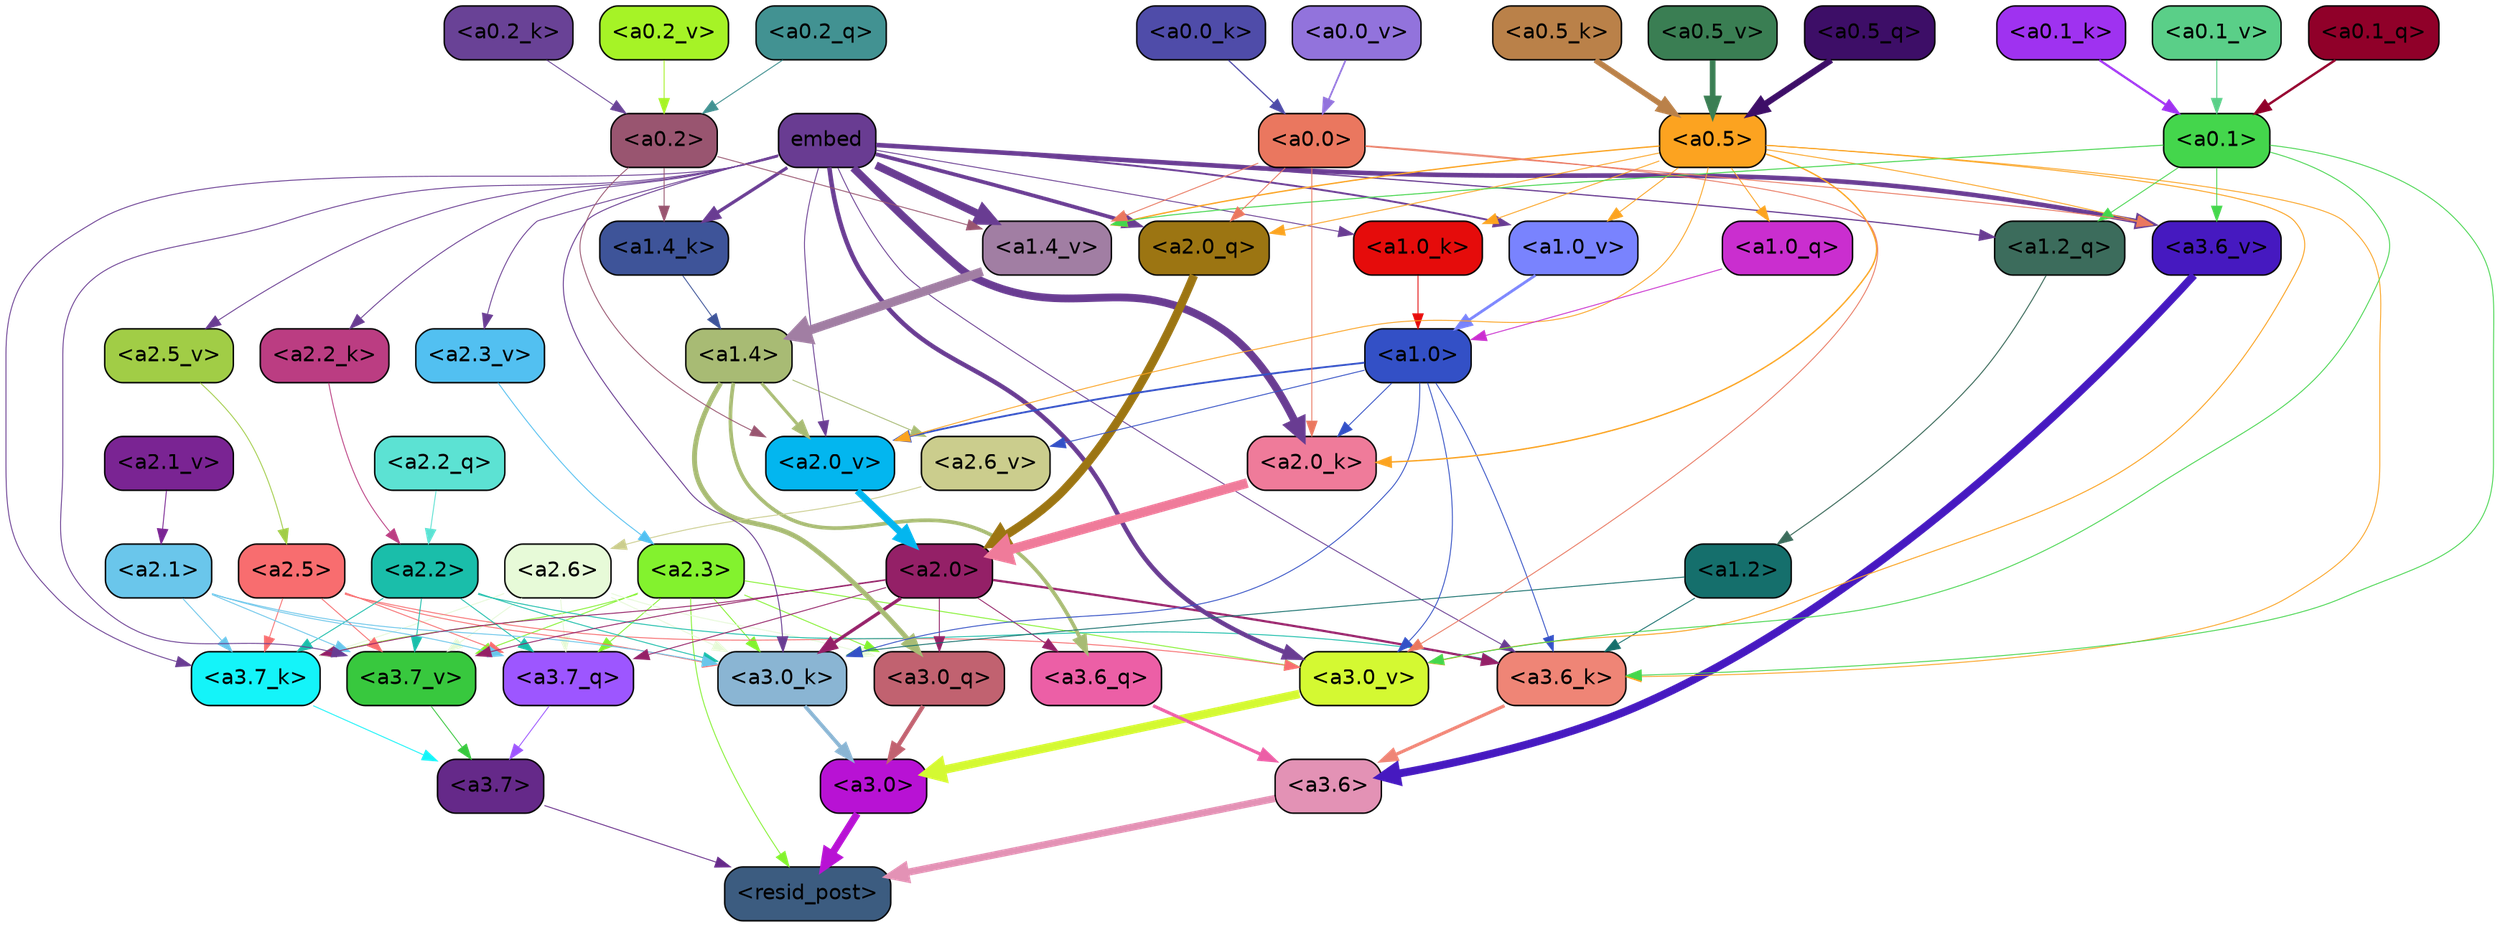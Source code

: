strict digraph "" {
	graph [bgcolor=transparent,
		layout=dot,
		overlap=false,
		splines=true
	];
	"<a3.7>"	[color=black,
		fillcolor="#652989",
		fontname=Helvetica,
		shape=box,
		style="filled, rounded"];
	"<resid_post>"	[color=black,
		fillcolor="#3c5c80",
		fontname=Helvetica,
		shape=box,
		style="filled, rounded"];
	"<a3.7>" -> "<resid_post>"	[color="#652989",
		penwidth=0.6];
	"<a3.6>"	[color=black,
		fillcolor="#e392b5",
		fontname=Helvetica,
		shape=box,
		style="filled, rounded"];
	"<a3.6>" -> "<resid_post>"	[color="#e392b5",
		penwidth=4.7534414529800415];
	"<a3.0>"	[color=black,
		fillcolor="#b812d4",
		fontname=Helvetica,
		shape=box,
		style="filled, rounded"];
	"<a3.0>" -> "<resid_post>"	[color="#b812d4",
		penwidth=4.898576855659485];
	"<a2.3>"	[color=black,
		fillcolor="#83f22e",
		fontname=Helvetica,
		shape=box,
		style="filled, rounded"];
	"<a2.3>" -> "<resid_post>"	[color="#83f22e",
		penwidth=0.6];
	"<a3.7_q>"	[color=black,
		fillcolor="#9d56ff",
		fontname=Helvetica,
		shape=box,
		style="filled, rounded"];
	"<a2.3>" -> "<a3.7_q>"	[color="#83f22e",
		penwidth=0.6];
	"<a3.0_q>"	[color=black,
		fillcolor="#c16270",
		fontname=Helvetica,
		shape=box,
		style="filled, rounded"];
	"<a2.3>" -> "<a3.0_q>"	[color="#83f22e",
		penwidth=0.6];
	"<a3.7_k>"	[color=black,
		fillcolor="#14f4f9",
		fontname=Helvetica,
		shape=box,
		style="filled, rounded"];
	"<a2.3>" -> "<a3.7_k>"	[color="#83f22e",
		penwidth=0.6];
	"<a3.0_k>"	[color=black,
		fillcolor="#8ab5d3",
		fontname=Helvetica,
		shape=box,
		style="filled, rounded"];
	"<a2.3>" -> "<a3.0_k>"	[color="#83f22e",
		penwidth=0.6];
	"<a3.7_v>"	[color=black,
		fillcolor="#38c83e",
		fontname=Helvetica,
		shape=box,
		style="filled, rounded"];
	"<a2.3>" -> "<a3.7_v>"	[color="#83f22e",
		penwidth=0.6];
	"<a3.0_v>"	[color=black,
		fillcolor="#d4f932",
		fontname=Helvetica,
		shape=box,
		style="filled, rounded"];
	"<a2.3>" -> "<a3.0_v>"	[color="#83f22e",
		penwidth=0.6];
	"<a3.7_q>" -> "<a3.7>"	[color="#9d56ff",
		penwidth=0.6];
	"<a3.6_q>"	[color=black,
		fillcolor="#ec5fa6",
		fontname=Helvetica,
		shape=box,
		style="filled, rounded"];
	"<a3.6_q>" -> "<a3.6>"	[color="#ec5fa6",
		penwidth=2.160832464694977];
	"<a3.0_q>" -> "<a3.0>"	[color="#c16270",
		penwidth=2.870753765106201];
	"<a3.7_k>" -> "<a3.7>"	[color="#14f4f9",
		penwidth=0.6];
	"<a3.6_k>"	[color=black,
		fillcolor="#ef8576",
		fontname=Helvetica,
		shape=box,
		style="filled, rounded"];
	"<a3.6_k>" -> "<a3.6>"	[color="#ef8576",
		penwidth=2.13908451795578];
	"<a3.0_k>" -> "<a3.0>"	[color="#8ab5d3",
		penwidth=2.520303964614868];
	"<a3.7_v>" -> "<a3.7>"	[color="#38c83e",
		penwidth=0.6];
	"<a3.6_v>"	[color=black,
		fillcolor="#4619c0",
		fontname=Helvetica,
		shape=box,
		style="filled, rounded"];
	"<a3.6_v>" -> "<a3.6>"	[color="#4619c0",
		penwidth=5.297133803367615];
	"<a3.0_v>" -> "<a3.0>"	[color="#d4f932",
		penwidth=5.680712580680847];
	"<a2.6>"	[color=black,
		fillcolor="#e7fad8",
		fontname=Helvetica,
		shape=box,
		style="filled, rounded"];
	"<a2.6>" -> "<a3.7_q>"	[color="#e7fad8",
		penwidth=0.6];
	"<a2.6>" -> "<a3.0_q>"	[color="#e7fad8",
		penwidth=0.6];
	"<a2.6>" -> "<a3.7_k>"	[color="#e7fad8",
		penwidth=0.6];
	"<a2.6>" -> "<a3.0_k>"	[color="#e7fad8",
		penwidth=0.6];
	"<a2.6>" -> "<a3.7_v>"	[color="#e7fad8",
		penwidth=0.6];
	"<a2.5>"	[color=black,
		fillcolor="#f86d6f",
		fontname=Helvetica,
		shape=box,
		style="filled, rounded"];
	"<a2.5>" -> "<a3.7_q>"	[color="#f86d6f",
		penwidth=0.6];
	"<a2.5>" -> "<a3.7_k>"	[color="#f86d6f",
		penwidth=0.6];
	"<a2.5>" -> "<a3.0_k>"	[color="#f86d6f",
		penwidth=0.6];
	"<a2.5>" -> "<a3.7_v>"	[color="#f86d6f",
		penwidth=0.6];
	"<a2.5>" -> "<a3.0_v>"	[color="#f86d6f",
		penwidth=0.6];
	"<a2.2>"	[color=black,
		fillcolor="#1abeaa",
		fontname=Helvetica,
		shape=box,
		style="filled, rounded"];
	"<a2.2>" -> "<a3.7_q>"	[color="#1abeaa",
		penwidth=0.6];
	"<a2.2>" -> "<a3.7_k>"	[color="#1abeaa",
		penwidth=0.6];
	"<a2.2>" -> "<a3.6_k>"	[color="#1abeaa",
		penwidth=0.6];
	"<a2.2>" -> "<a3.0_k>"	[color="#1abeaa",
		penwidth=0.6];
	"<a2.2>" -> "<a3.7_v>"	[color="#1abeaa",
		penwidth=0.6];
	"<a2.1>"	[color=black,
		fillcolor="#6ac6eb",
		fontname=Helvetica,
		shape=box,
		style="filled, rounded"];
	"<a2.1>" -> "<a3.7_q>"	[color="#6ac6eb",
		penwidth=0.6];
	"<a2.1>" -> "<a3.7_k>"	[color="#6ac6eb",
		penwidth=0.6];
	"<a2.1>" -> "<a3.0_k>"	[color="#6ac6eb",
		penwidth=0.6];
	"<a2.1>" -> "<a3.7_v>"	[color="#6ac6eb",
		penwidth=0.6];
	"<a2.0>"	[color=black,
		fillcolor="#942067",
		fontname=Helvetica,
		shape=box,
		style="filled, rounded"];
	"<a2.0>" -> "<a3.7_q>"	[color="#942067",
		penwidth=0.6];
	"<a2.0>" -> "<a3.6_q>"	[color="#942067",
		penwidth=0.6];
	"<a2.0>" -> "<a3.0_q>"	[color="#942067",
		penwidth=0.6];
	"<a2.0>" -> "<a3.7_k>"	[color="#942067",
		penwidth=0.6];
	"<a2.0>" -> "<a3.6_k>"	[color="#942067",
		penwidth=1.4957321882247925];
	"<a2.0>" -> "<a3.0_k>"	[color="#942067",
		penwidth=2.18752121925354];
	"<a2.0>" -> "<a3.7_v>"	[color="#942067",
		penwidth=0.6];
	"<a1.4>"	[color=black,
		fillcolor="#a8bb74",
		fontname=Helvetica,
		shape=box,
		style="filled, rounded"];
	"<a1.4>" -> "<a3.6_q>"	[color="#a8bb74",
		penwidth=2.4829938411712646];
	"<a1.4>" -> "<a3.0_q>"	[color="#a8bb74",
		penwidth=3.299744725227356];
	"<a2.6_v>"	[color=black,
		fillcolor="#cbcd8d",
		fontname=Helvetica,
		shape=box,
		style="filled, rounded"];
	"<a1.4>" -> "<a2.6_v>"	[color="#a8bb74",
		penwidth=0.6];
	"<a2.0_v>"	[color=black,
		fillcolor="#03b6ef",
		fontname=Helvetica,
		shape=box,
		style="filled, rounded"];
	"<a1.4>" -> "<a2.0_v>"	[color="#a8bb74",
		penwidth=2.092592429369688];
	embed	[color=black,
		fillcolor="#693c92",
		fontname=Helvetica,
		shape=box,
		style="filled, rounded"];
	embed -> "<a3.7_k>"	[color="#693c92",
		penwidth=0.6];
	embed -> "<a3.6_k>"	[color="#693c92",
		penwidth=0.6];
	embed -> "<a3.0_k>"	[color="#693c92",
		penwidth=0.6394047290086746];
	embed -> "<a3.7_v>"	[color="#693c92",
		penwidth=0.6];
	embed -> "<a3.6_v>"	[color="#693c92",
		penwidth=3.067279100418091];
	embed -> "<a3.0_v>"	[color="#693c92",
		penwidth=3.0212591886520386];
	"<a2.0_q>"	[color=black,
		fillcolor="#9c7512",
		fontname=Helvetica,
		shape=box,
		style="filled, rounded"];
	embed -> "<a2.0_q>"	[color="#693c92",
		penwidth=2.5355080366134644];
	"<a2.2_k>"	[color=black,
		fillcolor="#bb3d82",
		fontname=Helvetica,
		shape=box,
		style="filled, rounded"];
	embed -> "<a2.2_k>"	[color="#693c92",
		penwidth=0.6];
	"<a2.0_k>"	[color=black,
		fillcolor="#ef7b9a",
		fontname=Helvetica,
		shape=box,
		style="filled, rounded"];
	embed -> "<a2.0_k>"	[color="#693c92",
		penwidth=5.2180726528167725];
	"<a2.5_v>"	[color=black,
		fillcolor="#a1cd46",
		fontname=Helvetica,
		shape=box,
		style="filled, rounded"];
	embed -> "<a2.5_v>"	[color="#693c92",
		penwidth=0.6];
	"<a2.3_v>"	[color=black,
		fillcolor="#52c0f1",
		fontname=Helvetica,
		shape=box,
		style="filled, rounded"];
	embed -> "<a2.3_v>"	[color="#693c92",
		penwidth=0.6];
	embed -> "<a2.0_v>"	[color="#693c92",
		penwidth=0.6];
	"<a1.2_q>"	[color=black,
		fillcolor="#3c6c5c",
		fontname=Helvetica,
		shape=box,
		style="filled, rounded"];
	embed -> "<a1.2_q>"	[color="#693c92",
		penwidth=0.8094894886016846];
	"<a1.4_k>"	[color=black,
		fillcolor="#3e5499",
		fontname=Helvetica,
		shape=box,
		style="filled, rounded"];
	embed -> "<a1.4_k>"	[color="#693c92",
		penwidth=2.1732678413391113];
	"<a1.0_k>"	[color=black,
		fillcolor="#e50c0b",
		fontname=Helvetica,
		shape=box,
		style="filled, rounded"];
	embed -> "<a1.0_k>"	[color="#693c92",
		penwidth=0.6];
	"<a1.4_v>"	[color=black,
		fillcolor="#a17ea3",
		fontname=Helvetica,
		shape=box,
		style="filled, rounded"];
	embed -> "<a1.4_v>"	[color="#693c92",
		penwidth=5.162249565124512];
	"<a1.0_v>"	[color=black,
		fillcolor="#7983fe",
		fontname=Helvetica,
		shape=box,
		style="filled, rounded"];
	embed -> "<a1.0_v>"	[color="#693c92",
		penwidth=1.26457279920578];
	"<a1.2>"	[color=black,
		fillcolor="#156f6c",
		fontname=Helvetica,
		shape=box,
		style="filled, rounded"];
	"<a1.2>" -> "<a3.6_k>"	[color="#156f6c",
		penwidth=0.6];
	"<a1.2>" -> "<a3.0_k>"	[color="#156f6c",
		penwidth=0.6];
	"<a1.0>"	[color=black,
		fillcolor="#3350c6",
		fontname=Helvetica,
		shape=box,
		style="filled, rounded"];
	"<a1.0>" -> "<a3.6_k>"	[color="#3350c6",
		penwidth=0.6];
	"<a1.0>" -> "<a3.0_k>"	[color="#3350c6",
		penwidth=0.6];
	"<a1.0>" -> "<a3.0_v>"	[color="#3350c6",
		penwidth=0.6];
	"<a1.0>" -> "<a2.0_k>"	[color="#3350c6",
		penwidth=0.6];
	"<a1.0>" -> "<a2.6_v>"	[color="#3350c6",
		penwidth=0.6];
	"<a1.0>" -> "<a2.0_v>"	[color="#3350c6",
		penwidth=1.2132605910301208];
	"<a0.5>"	[color=black,
		fillcolor="#fca320",
		fontname=Helvetica,
		shape=box,
		style="filled, rounded"];
	"<a0.5>" -> "<a3.6_k>"	[color="#fca320",
		penwidth=0.6];
	"<a0.5>" -> "<a3.6_v>"	[color="#fca320",
		penwidth=0.6];
	"<a0.5>" -> "<a3.0_v>"	[color="#fca320",
		penwidth=0.648682102560997];
	"<a0.5>" -> "<a2.0_q>"	[color="#fca320",
		penwidth=0.6];
	"<a0.5>" -> "<a2.0_k>"	[color="#fca320",
		penwidth=0.9236047863960266];
	"<a0.5>" -> "<a2.0_v>"	[color="#fca320",
		penwidth=0.6];
	"<a1.0_q>"	[color=black,
		fillcolor="#ca2ecf",
		fontname=Helvetica,
		shape=box,
		style="filled, rounded"];
	"<a0.5>" -> "<a1.0_q>"	[color="#fca320",
		penwidth=0.6];
	"<a0.5>" -> "<a1.0_k>"	[color="#fca320",
		penwidth=0.6];
	"<a0.5>" -> "<a1.4_v>"	[color="#fca320",
		penwidth=0.8783596754074097];
	"<a0.5>" -> "<a1.0_v>"	[color="#fca320",
		penwidth=0.6];
	"<a0.1>"	[color=black,
		fillcolor="#44d64c",
		fontname=Helvetica,
		shape=box,
		style="filled, rounded"];
	"<a0.1>" -> "<a3.6_k>"	[color="#44d64c",
		penwidth=0.6];
	"<a0.1>" -> "<a3.6_v>"	[color="#44d64c",
		penwidth=0.6];
	"<a0.1>" -> "<a3.0_v>"	[color="#44d64c",
		penwidth=0.6];
	"<a0.1>" -> "<a1.2_q>"	[color="#44d64c",
		penwidth=0.6];
	"<a0.1>" -> "<a1.4_v>"	[color="#44d64c",
		penwidth=0.6490728855133057];
	"<a0.0>"	[color=black,
		fillcolor="#ea775f",
		fontname=Helvetica,
		shape=box,
		style="filled, rounded"];
	"<a0.0>" -> "<a3.6_v>"	[color="#ea775f",
		penwidth=0.6];
	"<a0.0>" -> "<a3.0_v>"	[color="#ea775f",
		penwidth=0.6];
	"<a0.0>" -> "<a2.0_q>"	[color="#ea775f",
		penwidth=0.6];
	"<a0.0>" -> "<a2.0_k>"	[color="#ea775f",
		penwidth=0.6];
	"<a0.0>" -> "<a1.4_v>"	[color="#ea775f",
		penwidth=0.6];
	"<a2.2_q>"	[color=black,
		fillcolor="#5ce2d3",
		fontname=Helvetica,
		shape=box,
		style="filled, rounded"];
	"<a2.2_q>" -> "<a2.2>"	[color="#5ce2d3",
		penwidth=0.6];
	"<a2.0_q>" -> "<a2.0>"	[color="#9c7512",
		penwidth=5.681910276412964];
	"<a2.2_k>" -> "<a2.2>"	[color="#bb3d82",
		penwidth=0.6];
	"<a2.0_k>" -> "<a2.0>"	[color="#ef7b9a",
		penwidth=6.447777509689331];
	"<a2.6_v>" -> "<a2.6>"	[color="#cbcd8d",
		penwidth=0.6];
	"<a2.5_v>" -> "<a2.5>"	[color="#a1cd46",
		penwidth=0.6];
	"<a2.3_v>" -> "<a2.3>"	[color="#52c0f1",
		penwidth=0.6];
	"<a2.1_v>"	[color=black,
		fillcolor="#7a2493",
		fontname=Helvetica,
		shape=box,
		style="filled, rounded"];
	"<a2.1_v>" -> "<a2.1>"	[color="#7a2493",
		penwidth=0.6];
	"<a2.0_v>" -> "<a2.0>"	[color="#03b6ef",
		penwidth=4.5695202350616455];
	"<a0.2>"	[color=black,
		fillcolor="#995570",
		fontname=Helvetica,
		shape=box,
		style="filled, rounded"];
	"<a0.2>" -> "<a2.0_v>"	[color="#995570",
		penwidth=0.6];
	"<a0.2>" -> "<a1.4_k>"	[color="#995570",
		penwidth=0.6];
	"<a0.2>" -> "<a1.4_v>"	[color="#995570",
		penwidth=0.6];
	"<a1.2_q>" -> "<a1.2>"	[color="#3c6c5c",
		penwidth=0.6769798994064331];
	"<a1.0_q>" -> "<a1.0>"	[color="#ca2ecf",
		penwidth=0.6];
	"<a1.4_k>" -> "<a1.4>"	[color="#3e5499",
		penwidth=0.6];
	"<a1.0_k>" -> "<a1.0>"	[color="#e50c0b",
		penwidth=0.6];
	"<a1.4_v>" -> "<a1.4>"	[color="#a17ea3",
		penwidth=6.016597509384155];
	"<a1.0_v>" -> "<a1.0>"	[color="#7983fe",
		penwidth=1.8562973737716675];
	"<a0.5_q>"	[color=black,
		fillcolor="#3d0e67",
		fontname=Helvetica,
		shape=box,
		style="filled, rounded"];
	"<a0.5_q>" -> "<a0.5>"	[color="#3d0e67",
		penwidth=4.176325984299183];
	"<a0.2_q>"	[color=black,
		fillcolor="#429292",
		fontname=Helvetica,
		shape=box,
		style="filled, rounded"];
	"<a0.2_q>" -> "<a0.2>"	[color="#429292",
		penwidth=0.6484866142272949];
	"<a0.1_q>"	[color=black,
		fillcolor="#900029",
		fontname=Helvetica,
		shape=box,
		style="filled, rounded"];
	"<a0.1_q>" -> "<a0.1>"	[color="#900029",
		penwidth=1.571044921875];
	"<a0.5_k>"	[color=black,
		fillcolor="#ba8149",
		fontname=Helvetica,
		shape=box,
		style="filled, rounded"];
	"<a0.5_k>" -> "<a0.5>"	[color="#ba8149",
		penwidth=3.7953722774982452];
	"<a0.2_k>"	[color=black,
		fillcolor="#694296",
		fontname=Helvetica,
		shape=box,
		style="filled, rounded"];
	"<a0.2_k>" -> "<a0.2>"	[color="#694296",
		penwidth=0.6];
	"<a0.1_k>"	[color=black,
		fillcolor="#9f32f0",
		fontname=Helvetica,
		shape=box,
		style="filled, rounded"];
	"<a0.1_k>" -> "<a0.1>"	[color="#9f32f0",
		penwidth=1.483607530593872];
	"<a0.0_k>"	[color=black,
		fillcolor="#4f4ca9",
		fontname=Helvetica,
		shape=box,
		style="filled, rounded"];
	"<a0.0_k>" -> "<a0.0>"	[color="#4f4ca9",
		penwidth=0.8216795921325684];
	"<a0.5_v>"	[color=black,
		fillcolor="#3a7e53",
		fontname=Helvetica,
		shape=box,
		style="filled, rounded"];
	"<a0.5_v>" -> "<a0.5>"	[color="#3a7e53",
		penwidth=3.805475652217865];
	"<a0.2_v>"	[color=black,
		fillcolor="#a6f326",
		fontname=Helvetica,
		shape=box,
		style="filled, rounded"];
	"<a0.2_v>" -> "<a0.2>"	[color="#a6f326",
		penwidth=0.6];
	"<a0.1_v>"	[color=black,
		fillcolor="#5acf88",
		fontname=Helvetica,
		shape=box,
		style="filled, rounded"];
	"<a0.1_v>" -> "<a0.1>"	[color="#5acf88",
		penwidth=0.6855120658874512];
	"<a0.0_v>"	[color=black,
		fillcolor="#9273dc",
		fontname=Helvetica,
		shape=box,
		style="filled, rounded"];
	"<a0.0_v>" -> "<a0.0>"	[color="#9273dc",
		penwidth=1.1353182792663574];
}
